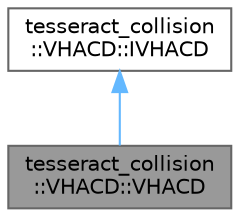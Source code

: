 digraph "tesseract_collision::VHACD::VHACD"
{
 // LATEX_PDF_SIZE
  bgcolor="transparent";
  edge [fontname=Helvetica,fontsize=10,labelfontname=Helvetica,labelfontsize=10];
  node [fontname=Helvetica,fontsize=10,shape=box,height=0.2,width=0.4];
  Node1 [label="tesseract_collision\l::VHACD::VHACD",height=0.2,width=0.4,color="gray40", fillcolor="grey60", style="filled", fontcolor="black",tooltip=" "];
  Node2 -> Node1 [dir="back",color="steelblue1",style="solid"];
  Node2 [label="tesseract_collision\l::VHACD::IVHACD",height=0.2,width=0.4,color="gray40", fillcolor="white", style="filled",URL="$d0/d13/classtesseract__collision_1_1VHACD_1_1IVHACD.html",tooltip=" "];
}
